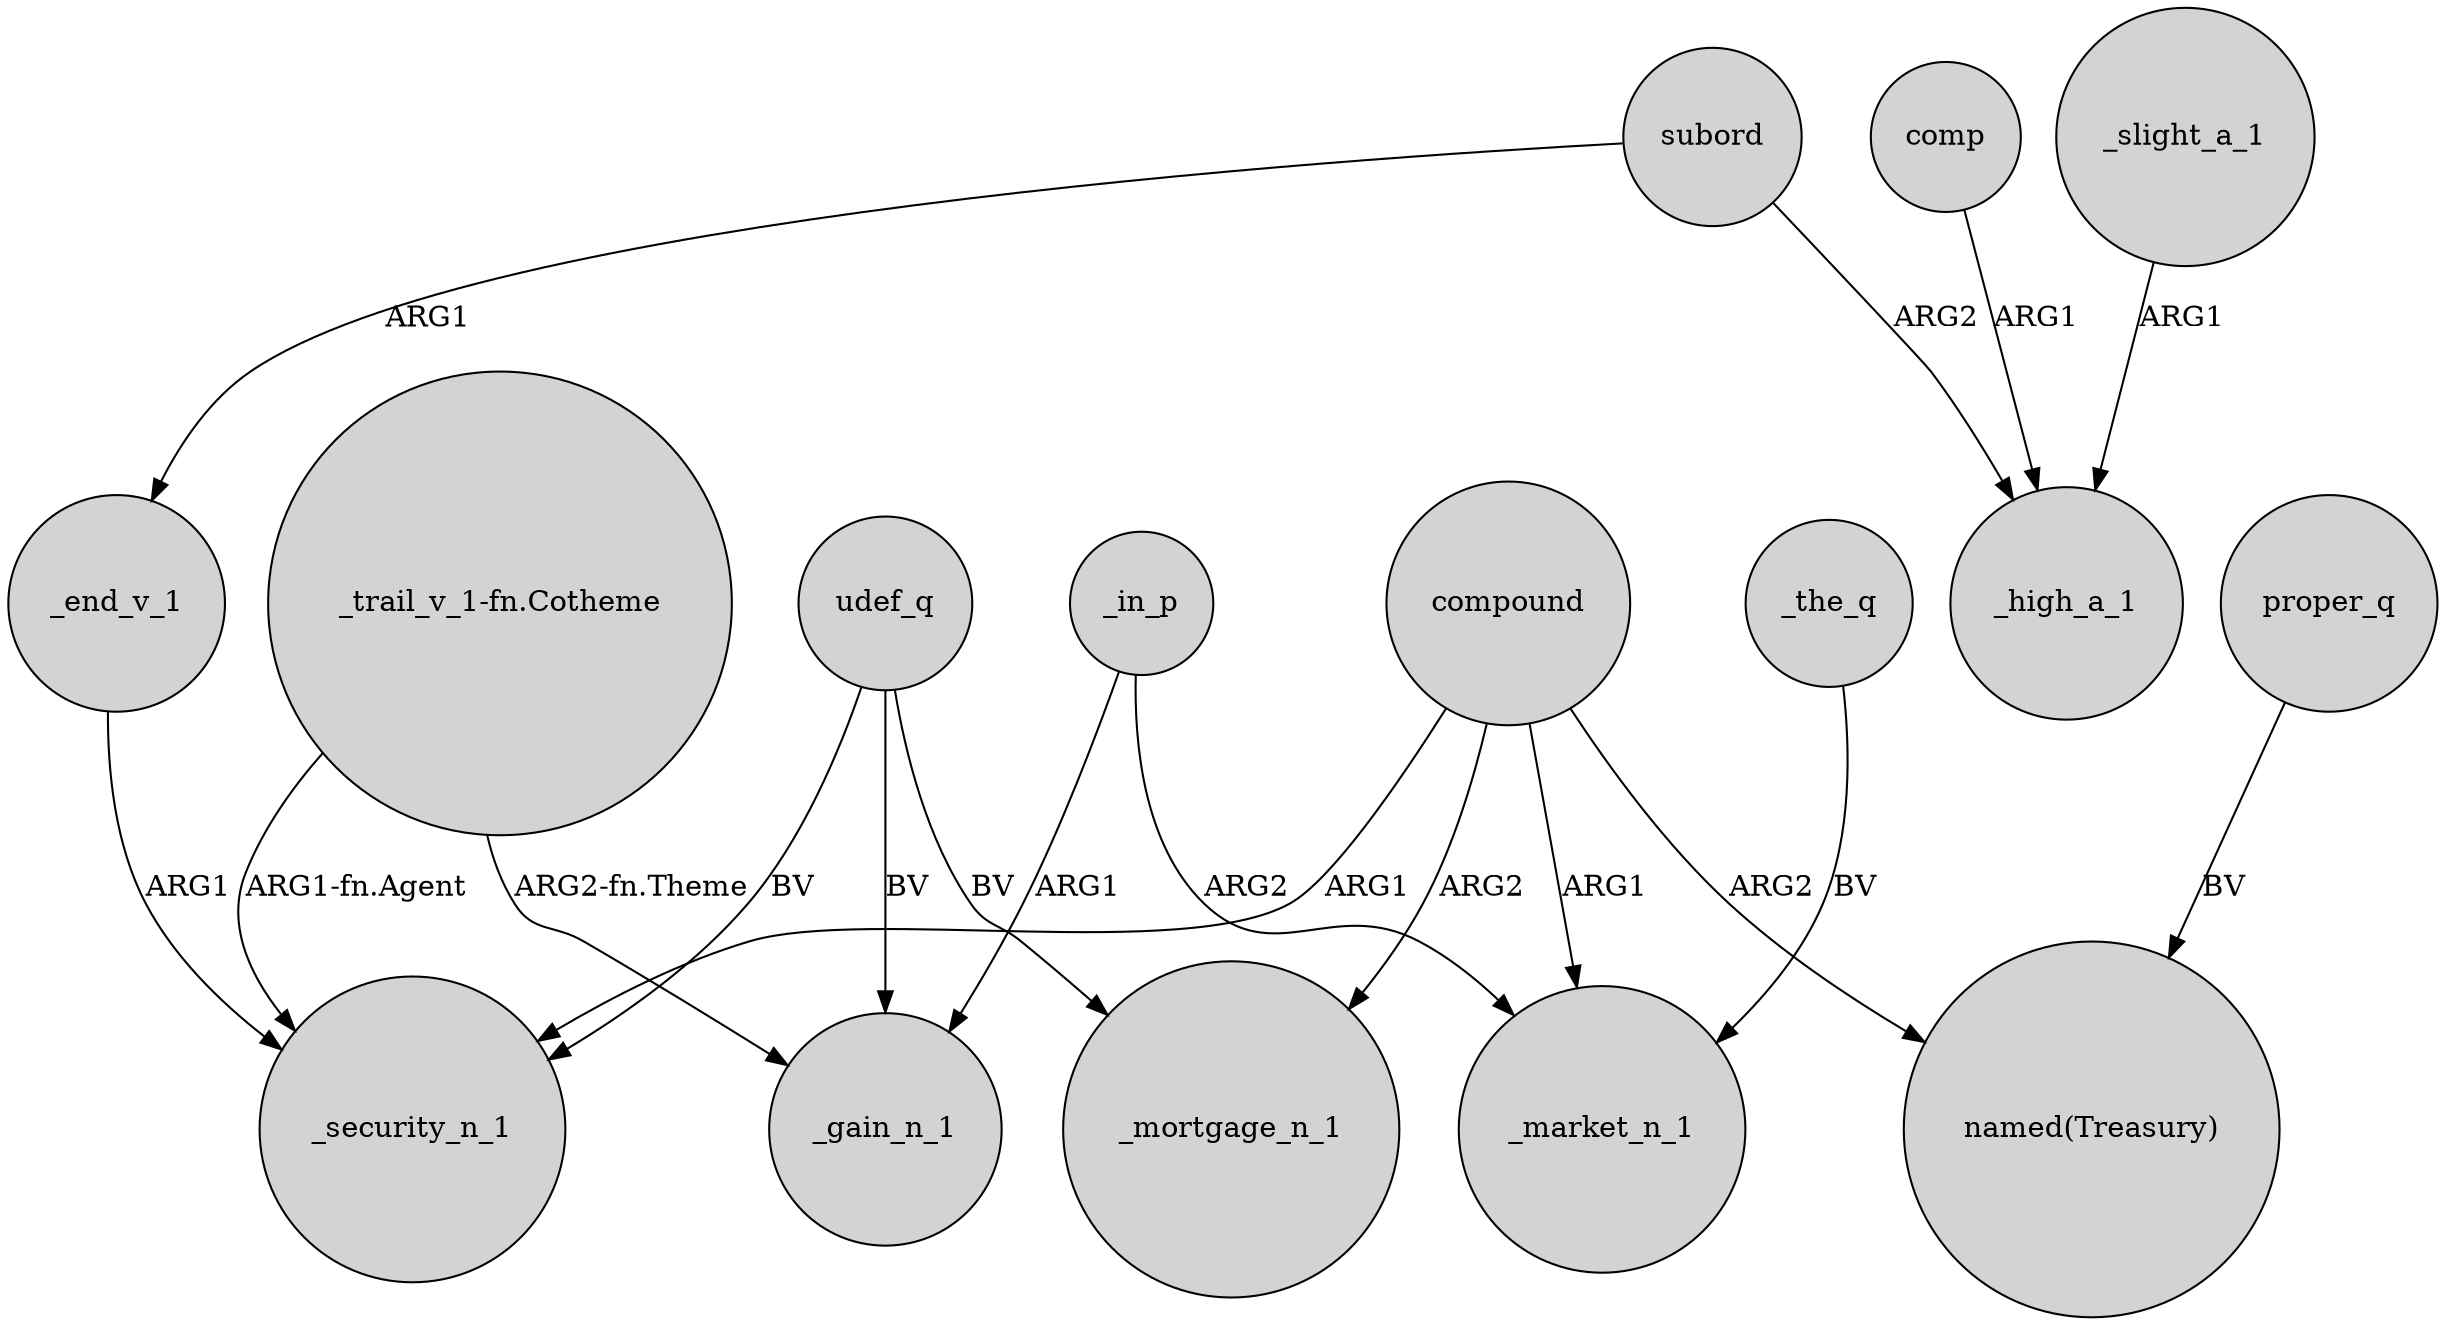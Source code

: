 digraph {
	node [shape=circle style=filled]
	compound -> _mortgage_n_1 [label=ARG2]
	subord -> _high_a_1 [label=ARG2]
	"_trail_v_1-fn.Cotheme" -> _security_n_1 [label="ARG1-fn.Agent"]
	_in_p -> _market_n_1 [label=ARG2]
	compound -> "named(Treasury)" [label=ARG2]
	_end_v_1 -> _security_n_1 [label=ARG1]
	comp -> _high_a_1 [label=ARG1]
	"_trail_v_1-fn.Cotheme" -> _gain_n_1 [label="ARG2-fn.Theme"]
	compound -> _market_n_1 [label=ARG1]
	udef_q -> _mortgage_n_1 [label=BV]
	compound -> _security_n_1 [label=ARG1]
	_the_q -> _market_n_1 [label=BV]
	udef_q -> _gain_n_1 [label=BV]
	_in_p -> _gain_n_1 [label=ARG1]
	_slight_a_1 -> _high_a_1 [label=ARG1]
	proper_q -> "named(Treasury)" [label=BV]
	udef_q -> _security_n_1 [label=BV]
	subord -> _end_v_1 [label=ARG1]
}
